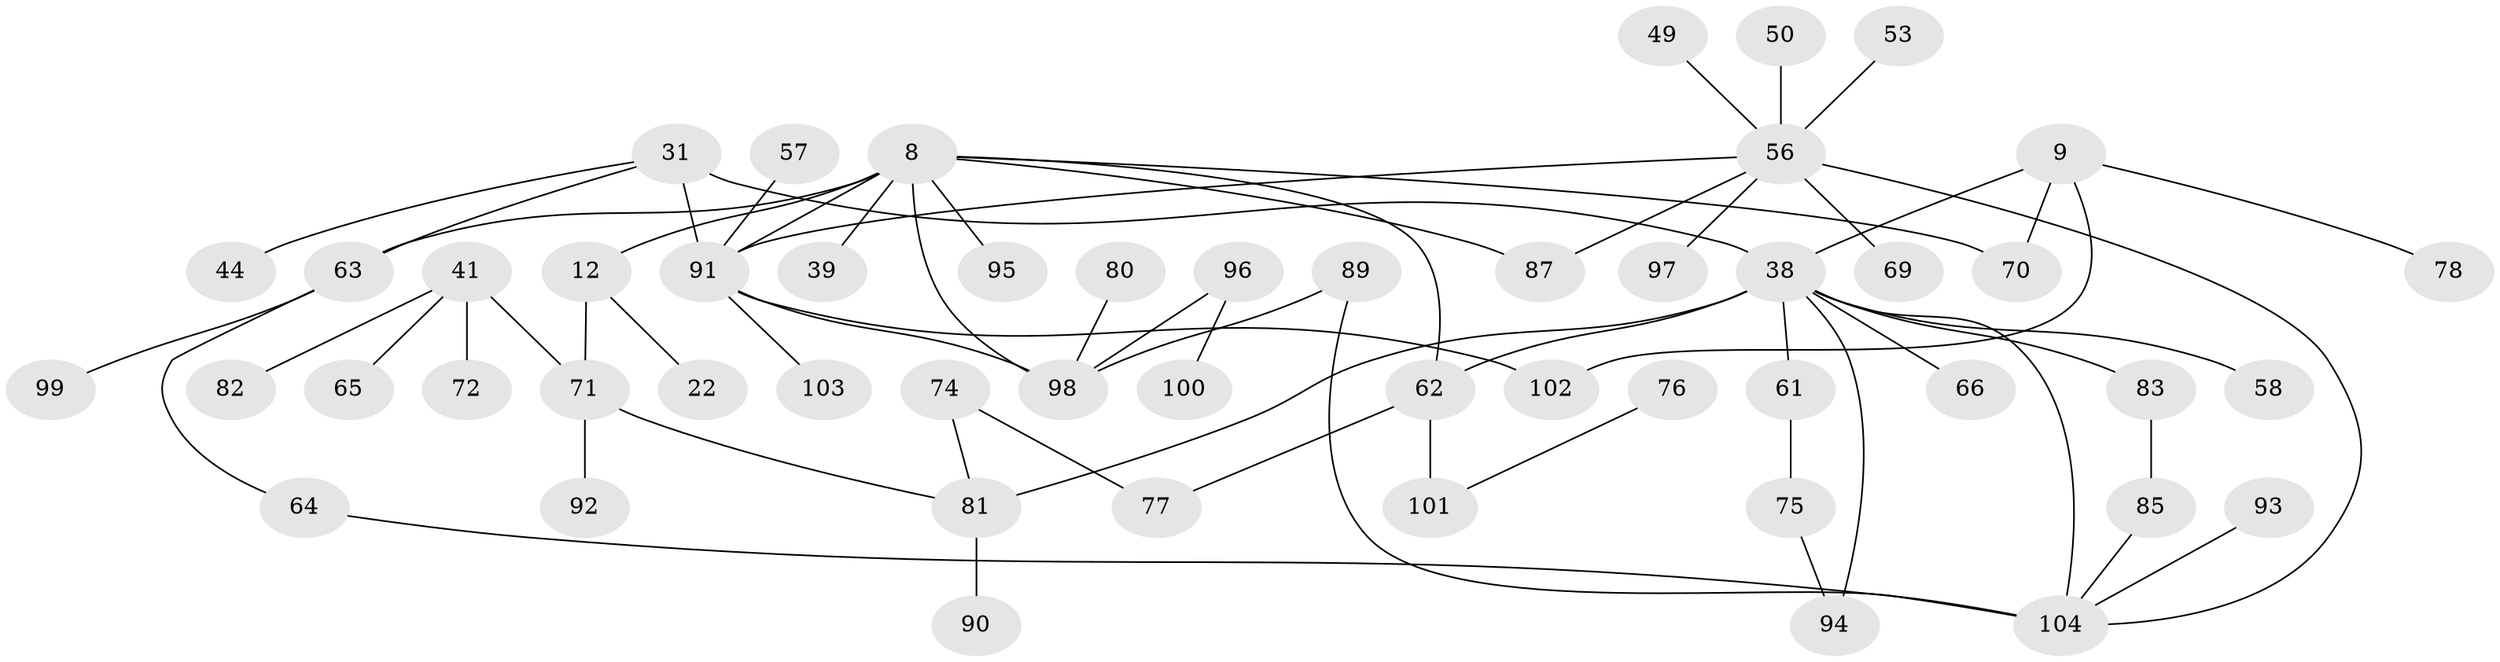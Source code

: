 // original degree distribution, {4: 0.1346153846153846, 7: 0.009615384615384616, 3: 0.17307692307692307, 2: 0.3173076923076923, 6: 0.0673076923076923, 1: 0.28846153846153844, 5: 0.009615384615384616}
// Generated by graph-tools (version 1.1) at 2025/44/03/04/25 21:44:30]
// undirected, 52 vertices, 64 edges
graph export_dot {
graph [start="1"]
  node [color=gray90,style=filled];
  8 [super="+6"];
  9;
  12;
  22;
  31 [super="+28"];
  38 [super="+19+34"];
  39;
  41;
  44;
  49;
  50;
  53;
  56 [super="+55+16+48"];
  57;
  58;
  61;
  62 [super="+5"];
  63 [super="+42+37+47+60"];
  64;
  65;
  66;
  69;
  70 [super="+11"];
  71 [super="+67"];
  72;
  74;
  75;
  76;
  77;
  78;
  80;
  81 [super="+46+68+33"];
  82;
  83;
  85;
  87 [super="+35"];
  89;
  90;
  91 [super="+86+36+88"];
  92;
  93;
  94 [super="+20+40"];
  95;
  96 [super="+27"];
  97;
  98 [super="+73+79"];
  99;
  100;
  101 [super="+51"];
  102 [super="+84"];
  103;
  104 [super="+45+52+59"];
  8 -- 70;
  8 -- 95;
  8 -- 12 [weight=2];
  8 -- 39;
  8 -- 62;
  8 -- 63;
  8 -- 91;
  8 -- 98;
  8 -- 87;
  9 -- 38 [weight=2];
  9 -- 78;
  9 -- 102 [weight=2];
  9 -- 70;
  12 -- 22;
  12 -- 71;
  31 -- 38 [weight=2];
  31 -- 44;
  31 -- 63;
  31 -- 91 [weight=2];
  38 -- 62 [weight=3];
  38 -- 66;
  38 -- 83;
  38 -- 58;
  38 -- 61;
  38 -- 94;
  38 -- 81 [weight=2];
  38 -- 104 [weight=4];
  41 -- 65;
  41 -- 72;
  41 -- 82;
  41 -- 71;
  49 -- 56;
  50 -- 56;
  53 -- 56;
  56 -- 69;
  56 -- 97;
  56 -- 104 [weight=2];
  56 -- 91;
  56 -- 87;
  57 -- 91;
  61 -- 75;
  62 -- 77;
  62 -- 101 [weight=3];
  63 -- 64;
  63 -- 99;
  64 -- 104;
  71 -- 81;
  71 -- 92;
  74 -- 77;
  74 -- 81;
  75 -- 94;
  76 -- 101;
  80 -- 98;
  81 -- 90;
  83 -- 85;
  85 -- 104;
  89 -- 104;
  89 -- 98;
  91 -- 102;
  91 -- 103;
  91 -- 98;
  93 -- 104;
  96 -- 100;
  96 -- 98;
}
